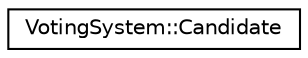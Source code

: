 digraph "Graphical Class Hierarchy"
{
 // LATEX_PDF_SIZE
  edge [fontname="Helvetica",fontsize="10",labelfontname="Helvetica",labelfontsize="10"];
  node [fontname="Helvetica",fontsize="10",shape=record];
  rankdir="LR";
  Node0 [label="VotingSystem::Candidate",height=0.2,width=0.4,color="black", fillcolor="white", style="filled",URL="$classVotingSystem_1_1Candidate.html",tooltip="A Candidate class which used to store candidate information, including name, belonged party,..."];
}

